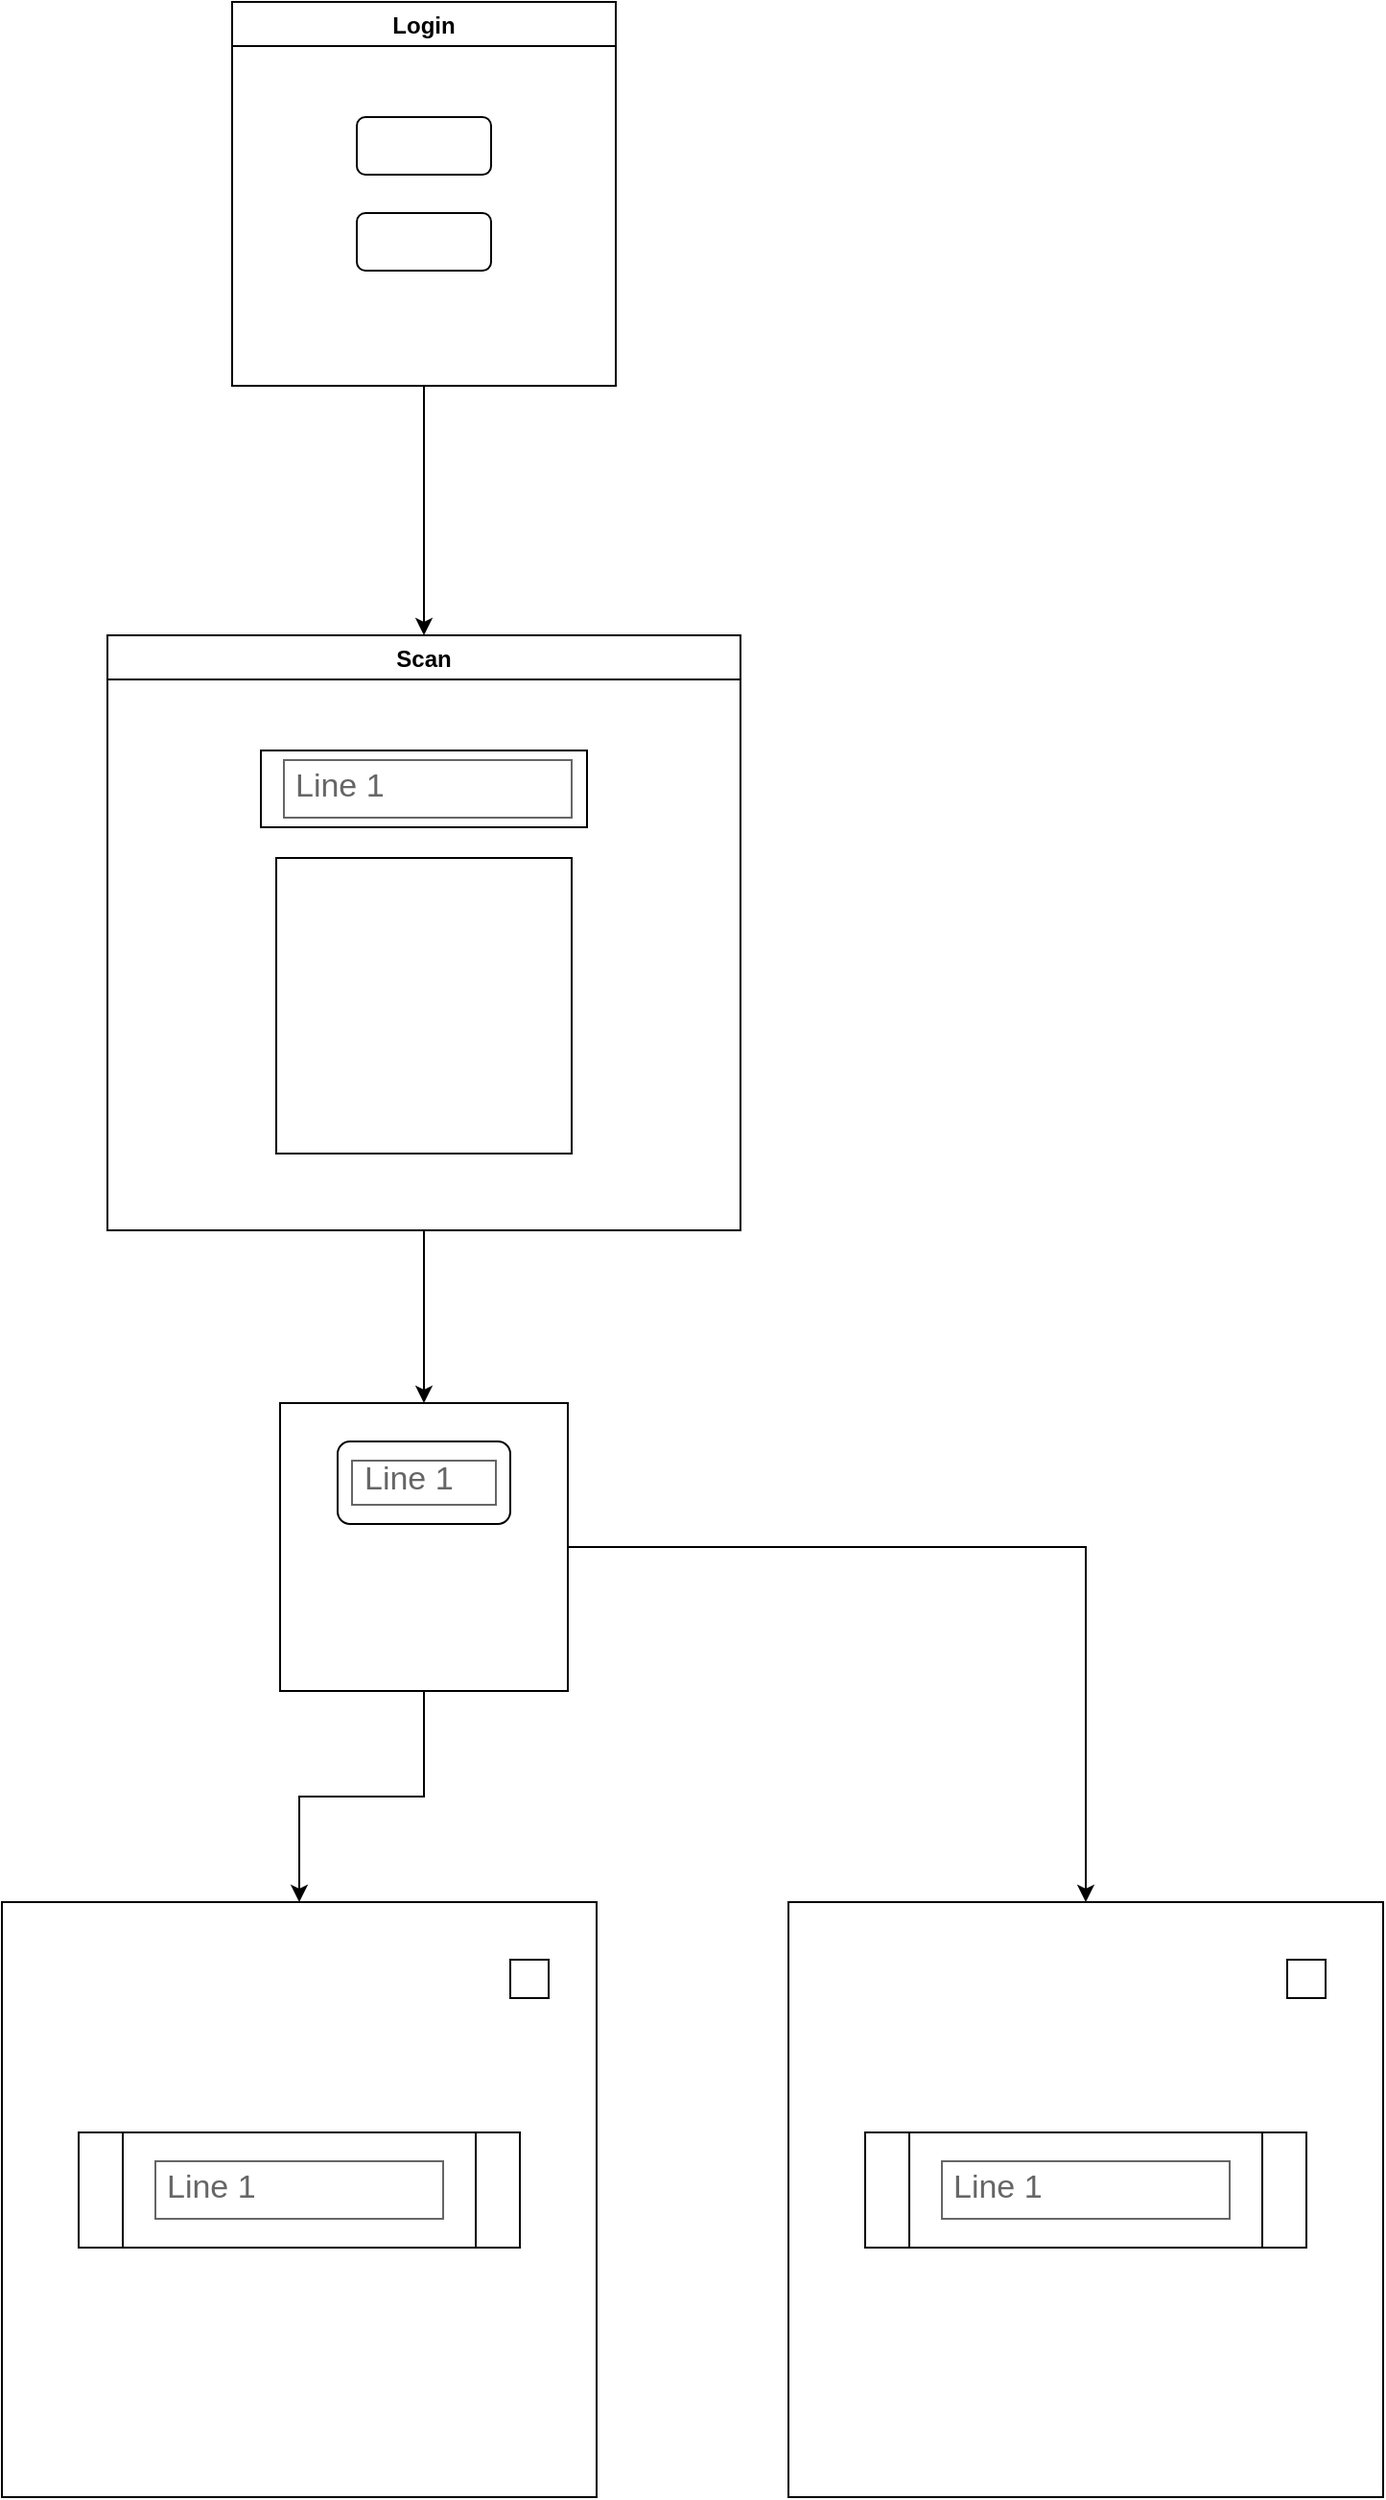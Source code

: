 <mxfile version="22.0.0" type="github">
  <diagram name="Página-1" id="TT5qz97o4cGSjBx9QpKi">
    <mxGraphModel dx="1434" dy="828" grid="1" gridSize="10" guides="1" tooltips="1" connect="1" arrows="1" fold="1" page="1" pageScale="1" pageWidth="1169" pageHeight="1654" math="0" shadow="0">
      <root>
        <mxCell id="0" />
        <mxCell id="1" parent="0" />
        <mxCell id="5mNYedqskk7XYPt0OUEE-12" style="edgeStyle=orthogonalEdgeStyle;rounded=0;orthogonalLoop=1;jettySize=auto;html=1;" edge="1" parent="1" source="0NsyaldkPNiVFsZcGUSA-2" target="0NsyaldkPNiVFsZcGUSA-8">
          <mxGeometry relative="1" as="geometry" />
        </mxCell>
        <mxCell id="0NsyaldkPNiVFsZcGUSA-2" value="Login" style="swimlane;" parent="1" vertex="1">
          <mxGeometry x="320" y="80" width="200" height="200" as="geometry" />
        </mxCell>
        <mxCell id="0NsyaldkPNiVFsZcGUSA-3" value="" style="rounded=1;whiteSpace=wrap;html=1;" parent="0NsyaldkPNiVFsZcGUSA-2" vertex="1">
          <mxGeometry x="65" y="60" width="70" height="30" as="geometry" />
        </mxCell>
        <mxCell id="0NsyaldkPNiVFsZcGUSA-5" value="" style="rounded=1;whiteSpace=wrap;html=1;" parent="0NsyaldkPNiVFsZcGUSA-2" vertex="1">
          <mxGeometry x="65" y="110" width="70" height="30" as="geometry" />
        </mxCell>
        <mxCell id="5mNYedqskk7XYPt0OUEE-29" value="" style="edgeStyle=orthogonalEdgeStyle;rounded=0;orthogonalLoop=1;jettySize=auto;html=1;" edge="1" parent="1" source="0NsyaldkPNiVFsZcGUSA-8" target="5mNYedqskk7XYPt0OUEE-26">
          <mxGeometry relative="1" as="geometry" />
        </mxCell>
        <mxCell id="0NsyaldkPNiVFsZcGUSA-8" value="Scan" style="swimlane;align=center;" parent="1" vertex="1">
          <mxGeometry x="255" y="410" width="330" height="310" as="geometry" />
        </mxCell>
        <mxCell id="0NsyaldkPNiVFsZcGUSA-9" value="" style="whiteSpace=wrap;html=1;aspect=fixed;" parent="0NsyaldkPNiVFsZcGUSA-8" vertex="1">
          <mxGeometry x="88" y="116" width="154" height="154" as="geometry" />
        </mxCell>
        <mxCell id="0NsyaldkPNiVFsZcGUSA-10" value="" style="rounded=0;whiteSpace=wrap;html=1;" parent="0NsyaldkPNiVFsZcGUSA-8" vertex="1">
          <mxGeometry x="80" y="60" width="170" height="40" as="geometry" />
        </mxCell>
        <mxCell id="5mNYedqskk7XYPt0OUEE-32" value="Line 1" style="strokeWidth=1;shadow=0;dashed=0;align=center;html=1;shape=mxgraph.mockup.text.textBox;fontColor=#666666;align=left;fontSize=17;spacingLeft=4;spacingTop=-3;whiteSpace=wrap;strokeColor=#666666;mainText=;fontFamily=Helvetica;" vertex="1" parent="0NsyaldkPNiVFsZcGUSA-8">
          <mxGeometry x="92" y="65" width="150" height="30" as="geometry" />
        </mxCell>
        <mxCell id="5mNYedqskk7XYPt0OUEE-21" value="" style="whiteSpace=wrap;html=1;aspect=fixed;" vertex="1" parent="1">
          <mxGeometry x="200" y="1070" width="310" height="310" as="geometry" />
        </mxCell>
        <mxCell id="5mNYedqskk7XYPt0OUEE-22" value="" style="shape=process;whiteSpace=wrap;html=1;backgroundOutline=1;" vertex="1" parent="1">
          <mxGeometry x="240" y="1190" width="230" height="60" as="geometry" />
        </mxCell>
        <mxCell id="5mNYedqskk7XYPt0OUEE-15" value="" style="whiteSpace=wrap;html=1;aspect=fixed;" vertex="1" parent="1">
          <mxGeometry x="465" y="1100" width="20" height="20" as="geometry" />
        </mxCell>
        <mxCell id="5mNYedqskk7XYPt0OUEE-23" value="" style="whiteSpace=wrap;html=1;aspect=fixed;" vertex="1" parent="1">
          <mxGeometry x="610" y="1070" width="310" height="310" as="geometry" />
        </mxCell>
        <mxCell id="5mNYedqskk7XYPt0OUEE-24" value="" style="whiteSpace=wrap;html=1;aspect=fixed;" vertex="1" parent="1">
          <mxGeometry x="870" y="1100" width="20" height="20" as="geometry" />
        </mxCell>
        <mxCell id="5mNYedqskk7XYPt0OUEE-25" value="" style="shape=process;whiteSpace=wrap;html=1;backgroundOutline=1;" vertex="1" parent="1">
          <mxGeometry x="650" y="1190" width="230" height="60" as="geometry" />
        </mxCell>
        <mxCell id="5mNYedqskk7XYPt0OUEE-30" value="" style="edgeStyle=orthogonalEdgeStyle;rounded=0;orthogonalLoop=1;jettySize=auto;html=1;" edge="1" parent="1" source="5mNYedqskk7XYPt0OUEE-26" target="5mNYedqskk7XYPt0OUEE-21">
          <mxGeometry relative="1" as="geometry" />
        </mxCell>
        <mxCell id="5mNYedqskk7XYPt0OUEE-31" style="edgeStyle=orthogonalEdgeStyle;rounded=0;orthogonalLoop=1;jettySize=auto;html=1;" edge="1" parent="1" source="5mNYedqskk7XYPt0OUEE-26" target="5mNYedqskk7XYPt0OUEE-23">
          <mxGeometry relative="1" as="geometry" />
        </mxCell>
        <mxCell id="5mNYedqskk7XYPt0OUEE-26" value="" style="whiteSpace=wrap;html=1;aspect=fixed;" vertex="1" parent="1">
          <mxGeometry x="345" y="810" width="150" height="150" as="geometry" />
        </mxCell>
        <mxCell id="5mNYedqskk7XYPt0OUEE-28" value="" style="rounded=1;whiteSpace=wrap;html=1;" vertex="1" parent="1">
          <mxGeometry x="375" y="830" width="90" height="43" as="geometry" />
        </mxCell>
        <mxCell id="5mNYedqskk7XYPt0OUEE-33" value="Line 1" style="strokeWidth=1;shadow=0;dashed=0;align=center;html=1;shape=mxgraph.mockup.text.textBox;fontColor=#666666;align=left;fontSize=17;spacingLeft=4;spacingTop=-3;whiteSpace=wrap;strokeColor=#666666;mainText=" vertex="1" parent="1">
          <mxGeometry x="382.5" y="840" width="75" height="23" as="geometry" />
        </mxCell>
        <mxCell id="5mNYedqskk7XYPt0OUEE-34" value="Line 1" style="strokeWidth=1;shadow=0;dashed=0;align=center;html=1;shape=mxgraph.mockup.text.textBox;fontColor=#666666;align=left;fontSize=17;spacingLeft=4;spacingTop=-3;whiteSpace=wrap;strokeColor=#666666;mainText=" vertex="1" parent="1">
          <mxGeometry x="280" y="1205" width="150" height="30" as="geometry" />
        </mxCell>
        <mxCell id="5mNYedqskk7XYPt0OUEE-35" value="Line 1" style="strokeWidth=1;shadow=0;dashed=0;align=center;html=1;shape=mxgraph.mockup.text.textBox;fontColor=#666666;align=left;fontSize=17;spacingLeft=4;spacingTop=-3;whiteSpace=wrap;strokeColor=#666666;mainText=" vertex="1" parent="1">
          <mxGeometry x="690" y="1205" width="150" height="30" as="geometry" />
        </mxCell>
      </root>
    </mxGraphModel>
  </diagram>
</mxfile>
